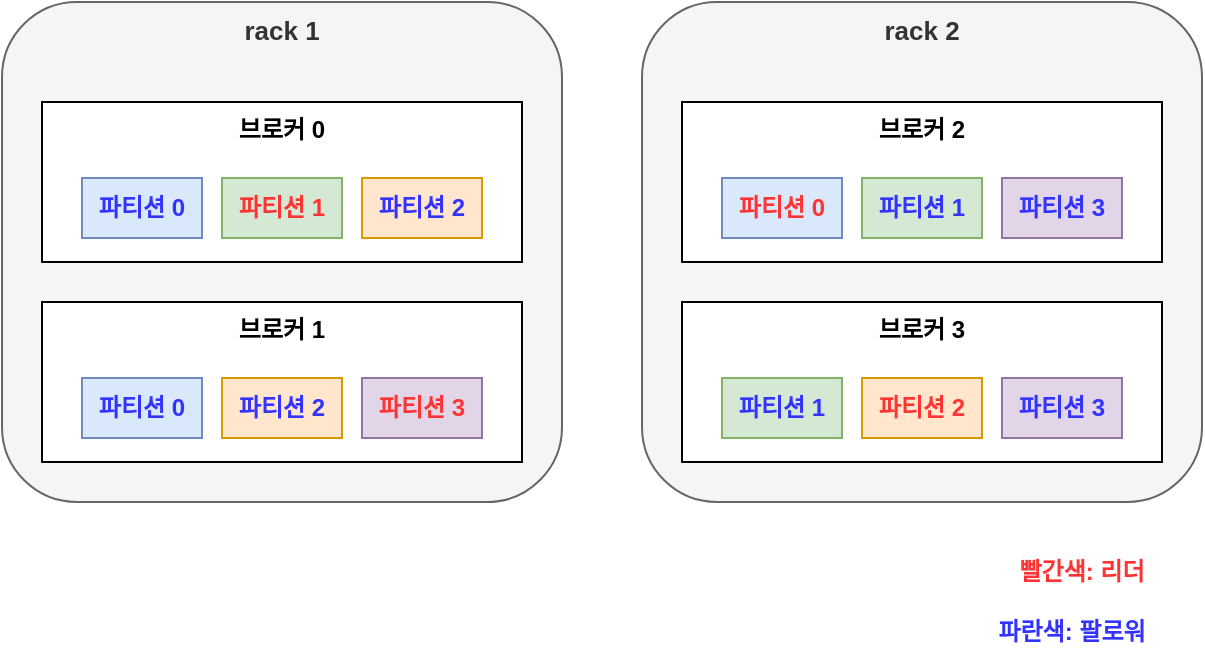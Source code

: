 <mxfile version="24.7.17">
  <diagram name="Page-1" id="0GEbm5jkmiZx5VjkVYQd">
    <mxGraphModel dx="1114" dy="821" grid="1" gridSize="10" guides="1" tooltips="1" connect="1" arrows="1" fold="1" page="1" pageScale="1" pageWidth="827" pageHeight="1169" math="0" shadow="0">
      <root>
        <mxCell id="0" />
        <mxCell id="1" parent="0" />
        <mxCell id="Jq19vEAt_8_FN-m4BfTI-17" value="rack 1" style="rounded=1;whiteSpace=wrap;html=1;fontStyle=1;fontSize=13;verticalAlign=top;fillColor=#f5f5f5;fontColor=#333333;strokeColor=#666666;gradientColor=none;" parent="1" vertex="1">
          <mxGeometry x="60" y="130" width="280" height="250" as="geometry" />
        </mxCell>
        <mxCell id="Jq19vEAt_8_FN-m4BfTI-1" value="브로커 0" style="rounded=0;whiteSpace=wrap;html=1;verticalAlign=top;fontStyle=1" parent="1" vertex="1">
          <mxGeometry x="80" y="180" width="240" height="80" as="geometry" />
        </mxCell>
        <mxCell id="Jq19vEAt_8_FN-m4BfTI-2" value="파티션 0" style="rounded=0;whiteSpace=wrap;html=1;fillColor=#dae8fc;strokeColor=#6c8ebf;fontColor=#3333FF;fontStyle=1" parent="1" vertex="1">
          <mxGeometry x="100" y="218" width="60" height="30" as="geometry" />
        </mxCell>
        <mxCell id="Jq19vEAt_8_FN-m4BfTI-3" value="파티션 1" style="rounded=0;whiteSpace=wrap;html=1;fillColor=#d5e8d4;strokeColor=#82b366;fontStyle=1;fontColor=#FF3333;" parent="1" vertex="1">
          <mxGeometry x="170" y="218" width="60" height="30" as="geometry" />
        </mxCell>
        <mxCell id="Jq19vEAt_8_FN-m4BfTI-4" value="파티션 2" style="rounded=0;whiteSpace=wrap;html=1;fillColor=#ffe6cc;strokeColor=#d79b00;fontColor=#3333FF;fontStyle=1" parent="1" vertex="1">
          <mxGeometry x="240" y="218" width="60" height="30" as="geometry" />
        </mxCell>
        <mxCell id="Jq19vEAt_8_FN-m4BfTI-9" value="브로커 1" style="rounded=0;whiteSpace=wrap;html=1;verticalAlign=top;fontStyle=1" parent="1" vertex="1">
          <mxGeometry x="80" y="280" width="240" height="80" as="geometry" />
        </mxCell>
        <mxCell id="Jq19vEAt_8_FN-m4BfTI-10" value="파티션 0" style="rounded=0;whiteSpace=wrap;html=1;fillColor=#dae8fc;strokeColor=#6c8ebf;fontColor=#3333FF;fontStyle=1" parent="1" vertex="1">
          <mxGeometry x="100" y="318" width="60" height="30" as="geometry" />
        </mxCell>
        <mxCell id="Jq19vEAt_8_FN-m4BfTI-11" value="파티션 2" style="rounded=0;whiteSpace=wrap;html=1;fillColor=#ffe6cc;strokeColor=#d79b00;fontColor=#3333FF;fontStyle=1" parent="1" vertex="1">
          <mxGeometry x="170" y="318" width="60" height="30" as="geometry" />
        </mxCell>
        <mxCell id="Jq19vEAt_8_FN-m4BfTI-12" value="파티션 3" style="rounded=0;whiteSpace=wrap;html=1;fillColor=#e1d5e7;strokeColor=#9673a6;fontStyle=1;fontColor=#FF3333;" parent="1" vertex="1">
          <mxGeometry x="240" y="318" width="60" height="30" as="geometry" />
        </mxCell>
        <mxCell id="Jq19vEAt_8_FN-m4BfTI-18" value="rack 2" style="rounded=1;whiteSpace=wrap;html=1;fontStyle=1;fontSize=13;verticalAlign=top;fillColor=#f5f5f5;fontColor=#333333;strokeColor=#666666;gradientColor=none;" parent="1" vertex="1">
          <mxGeometry x="380" y="130" width="280" height="250" as="geometry" />
        </mxCell>
        <mxCell id="Jq19vEAt_8_FN-m4BfTI-19" value="브로커 2" style="rounded=0;whiteSpace=wrap;html=1;verticalAlign=top;fontStyle=1" parent="1" vertex="1">
          <mxGeometry x="400" y="180" width="240" height="80" as="geometry" />
        </mxCell>
        <mxCell id="Jq19vEAt_8_FN-m4BfTI-20" value="파티션 0" style="rounded=0;whiteSpace=wrap;html=1;fillColor=#dae8fc;strokeColor=#6c8ebf;fontStyle=1;fontColor=#FF3333;" parent="1" vertex="1">
          <mxGeometry x="420" y="218" width="60" height="30" as="geometry" />
        </mxCell>
        <mxCell id="Jq19vEAt_8_FN-m4BfTI-21" value="파티션 1" style="rounded=0;whiteSpace=wrap;html=1;fillColor=#d5e8d4;strokeColor=#82b366;fontColor=#3333FF;fontStyle=1" parent="1" vertex="1">
          <mxGeometry x="490" y="218" width="60" height="30" as="geometry" />
        </mxCell>
        <mxCell id="Jq19vEAt_8_FN-m4BfTI-22" value="파티션 3" style="rounded=0;whiteSpace=wrap;html=1;fillColor=#e1d5e7;strokeColor=#9673a6;fontColor=#3333FF;fontStyle=1" parent="1" vertex="1">
          <mxGeometry x="560" y="218" width="60" height="30" as="geometry" />
        </mxCell>
        <mxCell id="Jq19vEAt_8_FN-m4BfTI-23" value="브로커 3" style="rounded=0;whiteSpace=wrap;html=1;verticalAlign=top;fontStyle=1" parent="1" vertex="1">
          <mxGeometry x="400" y="280" width="240" height="80" as="geometry" />
        </mxCell>
        <mxCell id="Jq19vEAt_8_FN-m4BfTI-24" value="파티션 1" style="rounded=0;whiteSpace=wrap;html=1;fillColor=#d5e8d4;strokeColor=#82b366;fontColor=#3333FF;fontStyle=1" parent="1" vertex="1">
          <mxGeometry x="420" y="318" width="60" height="30" as="geometry" />
        </mxCell>
        <mxCell id="Jq19vEAt_8_FN-m4BfTI-25" value="파티션 2" style="rounded=0;whiteSpace=wrap;html=1;fillColor=#ffe6cc;strokeColor=#d79b00;fontStyle=1;fontColor=#FF3333;" parent="1" vertex="1">
          <mxGeometry x="490" y="318" width="60" height="30" as="geometry" />
        </mxCell>
        <mxCell id="Jq19vEAt_8_FN-m4BfTI-26" value="파티션 3" style="rounded=0;whiteSpace=wrap;html=1;fillColor=#e1d5e7;strokeColor=#9673a6;fontColor=#3333FF;fontStyle=1" parent="1" vertex="1">
          <mxGeometry x="560" y="318" width="60" height="30" as="geometry" />
        </mxCell>
        <mxCell id="Jq19vEAt_8_FN-m4BfTI-27" value="빨간색: 리더" style="text;html=1;align=center;verticalAlign=middle;whiteSpace=wrap;rounded=0;fontStyle=1;fontColor=#FF3333;" parent="1" vertex="1">
          <mxGeometry x="560" y="400" width="80" height="30" as="geometry" />
        </mxCell>
        <mxCell id="qpaBJL14Q4zaXjz3sPn8-1" value="파란색: 팔로워" style="text;html=1;align=center;verticalAlign=middle;whiteSpace=wrap;rounded=0;fontStyle=1;fontColor=#3333FF;" vertex="1" parent="1">
          <mxGeometry x="555" y="430" width="80" height="30" as="geometry" />
        </mxCell>
      </root>
    </mxGraphModel>
  </diagram>
</mxfile>
